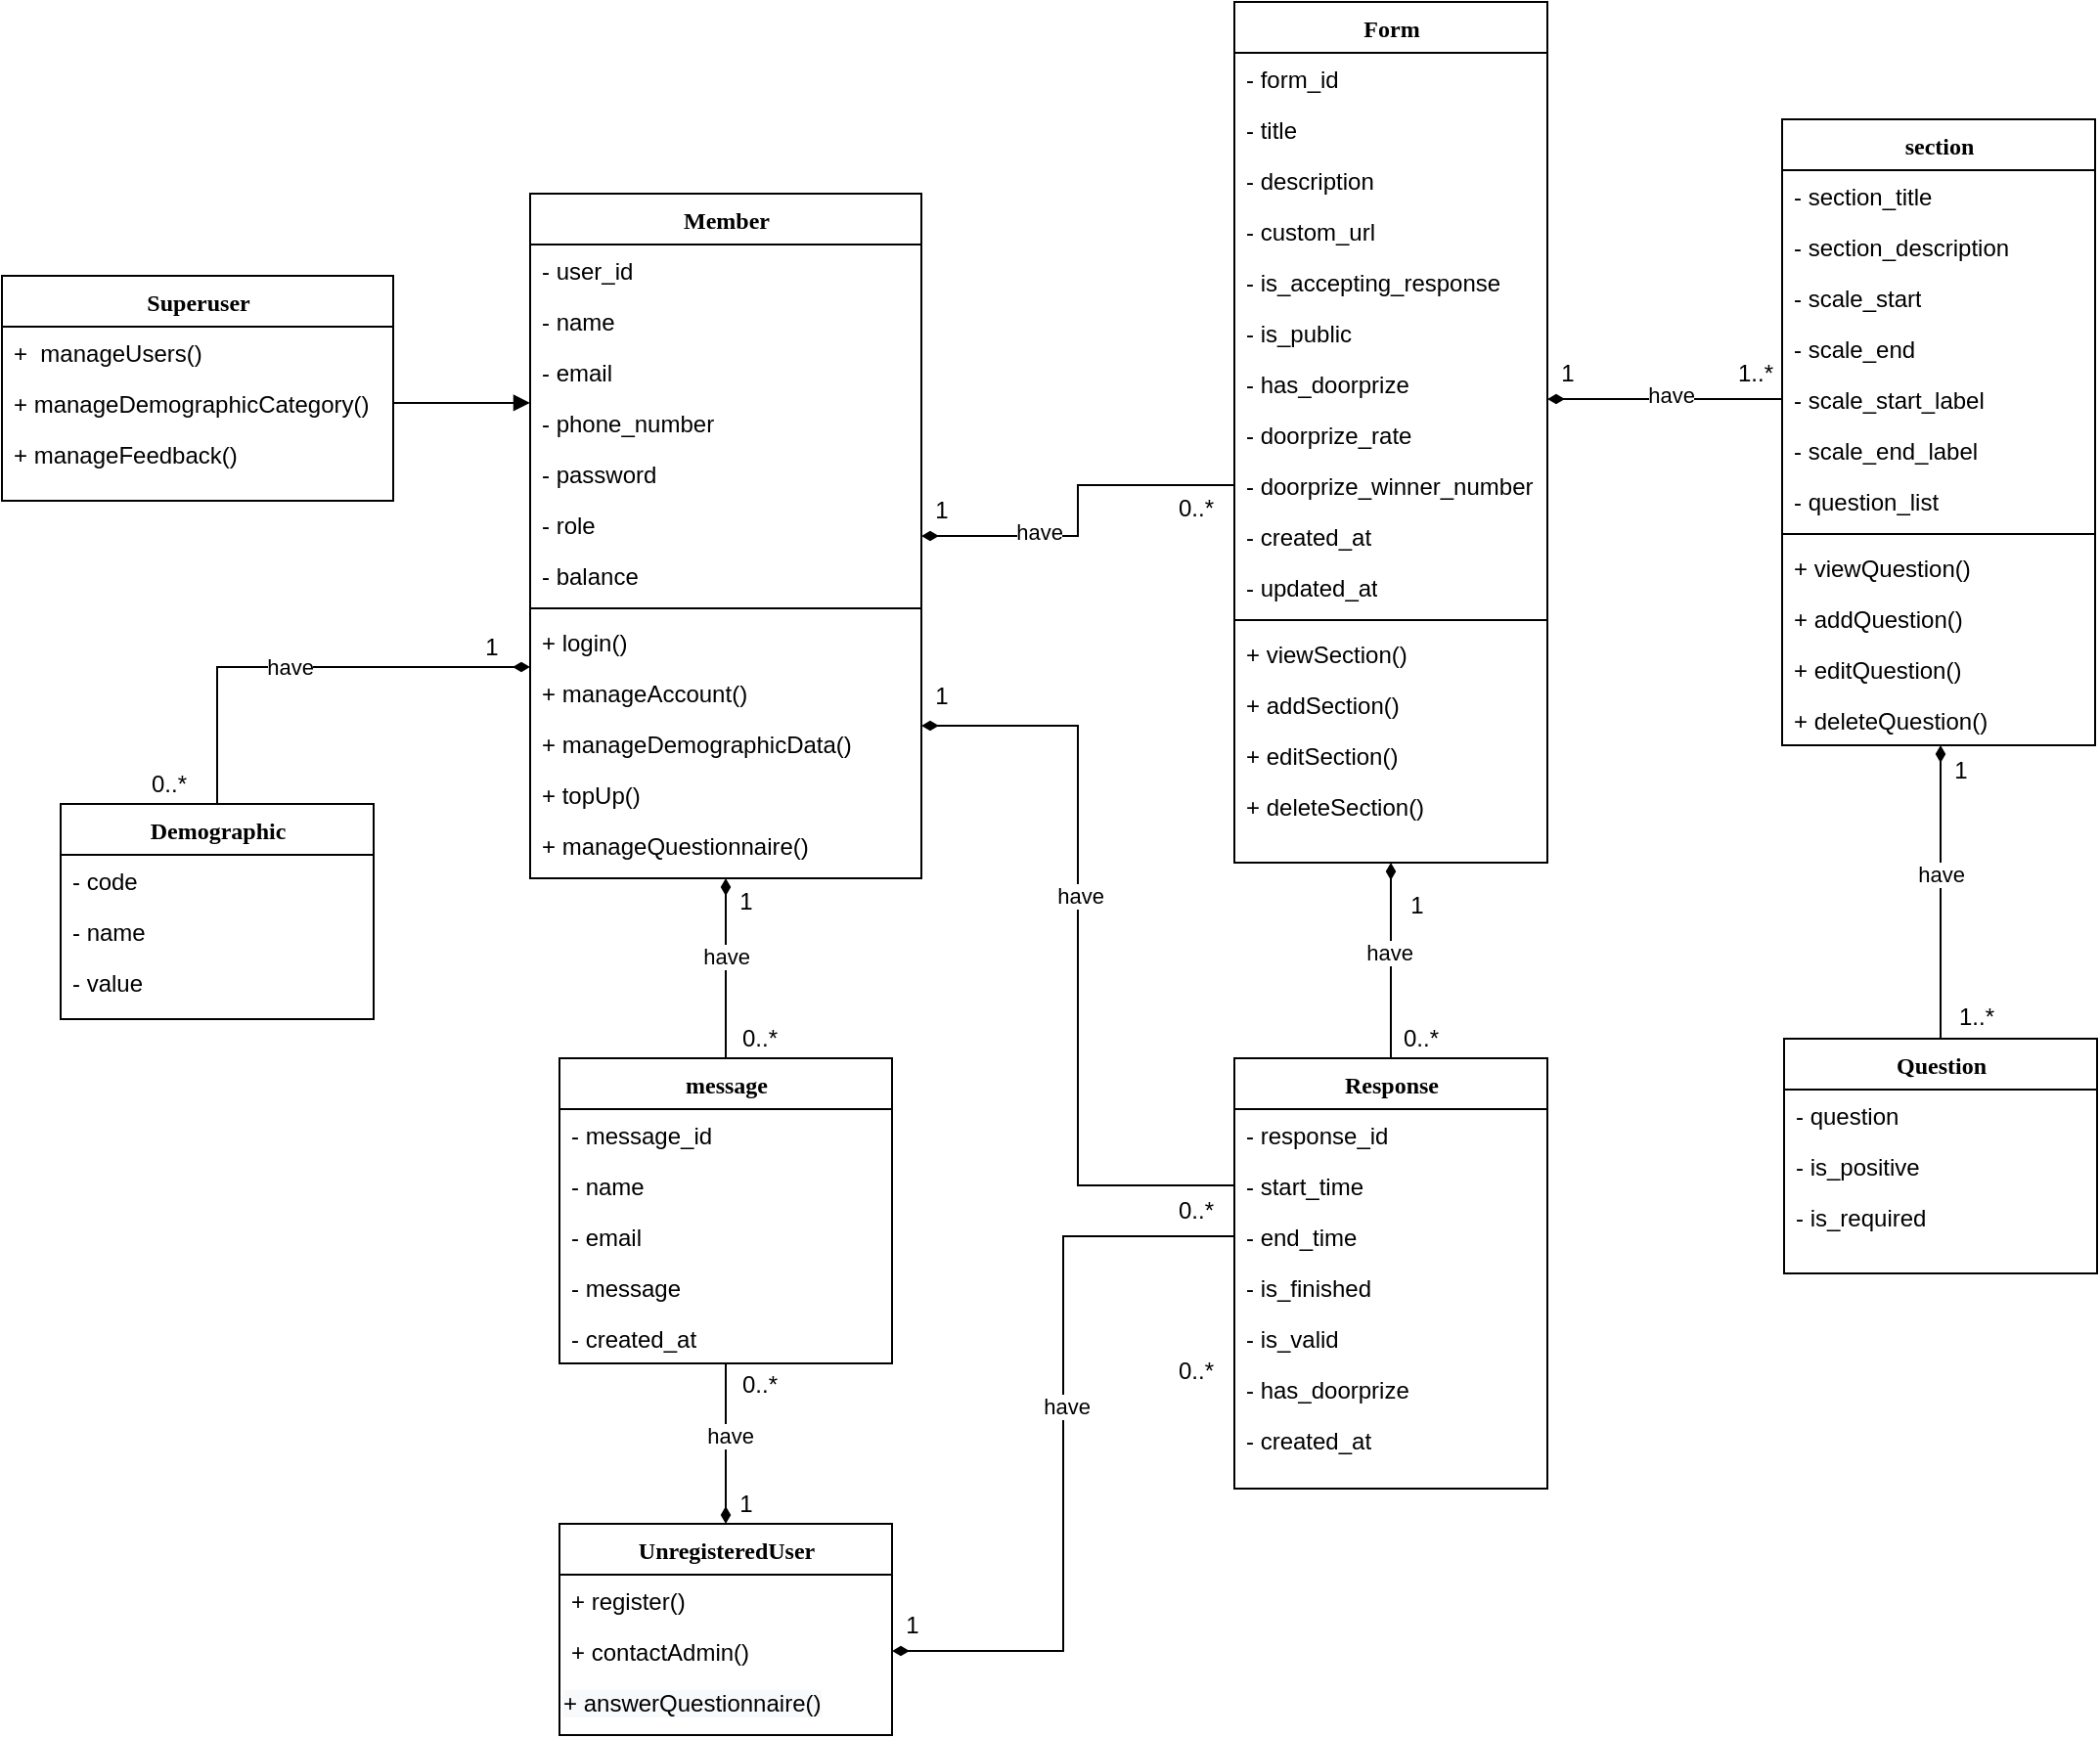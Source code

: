 <mxfile version="16.1.4" type="device"><diagram name="Page-1" id="9f46799a-70d6-7492-0946-bef42562c5a5"><mxGraphModel dx="1209" dy="554" grid="1" gridSize="10" guides="1" tooltips="1" connect="1" arrows="1" fold="1" page="1" pageScale="1" pageWidth="1100" pageHeight="850" background="none" math="0" shadow="0"><root><mxCell id="0"/><mxCell id="1" parent="0"/><mxCell id="xIRFD48wpzMM45E4SxRX-47" style="edgeStyle=elbowEdgeStyle;rounded=0;orthogonalLoop=1;jettySize=auto;html=1;entryX=0.5;entryY=0;entryDx=0;entryDy=0;endArrow=none;endFill=0;startArrow=diamondThin;startFill=1;" parent="1" source="78961159f06e98e8-30" target="78961159f06e98e8-69" edge="1"><mxGeometry relative="1" as="geometry"><Array as="points"><mxPoint x="280" y="400"/><mxPoint x="290" y="680"/></Array></mxGeometry></mxCell><mxCell id="xIRFD48wpzMM45E4SxRX-48" value="have" style="edgeLabel;html=1;align=center;verticalAlign=middle;resizable=0;points=[];" parent="xIRFD48wpzMM45E4SxRX-47" vertex="1" connectable="0"><mxGeometry x="-0.198" relative="1" as="geometry"><mxPoint x="-31" as="offset"/></mxGeometry></mxCell><mxCell id="xIRFD48wpzMM45E4SxRX-92" style="edgeStyle=elbowEdgeStyle;rounded=0;orthogonalLoop=1;jettySize=auto;html=1;entryX=0;entryY=0.5;entryDx=0;entryDy=0;endArrow=none;endFill=0;startArrow=diamondThin;startFill=1;" parent="1" source="78961159f06e98e8-30" target="xIRFD48wpzMM45E4SxRX-9" edge="1"><mxGeometry relative="1" as="geometry"/></mxCell><mxCell id="xIRFD48wpzMM45E4SxRX-93" value="have" style="edgeLabel;html=1;align=center;verticalAlign=middle;resizable=0;points=[];" parent="xIRFD48wpzMM45E4SxRX-92" vertex="1" connectable="0"><mxGeometry x="-0.083" y="5" relative="1" as="geometry"><mxPoint x="-15" y="3" as="offset"/></mxGeometry></mxCell><mxCell id="xIRFD48wpzMM45E4SxRX-129" style="edgeStyle=elbowEdgeStyle;rounded=0;orthogonalLoop=1;jettySize=auto;html=1;entryX=0.5;entryY=0;entryDx=0;entryDy=0;endArrow=none;endFill=0;startArrow=diamondThin;startFill=1;" parent="1" source="78961159f06e98e8-30" target="xIRFD48wpzMM45E4SxRX-118" edge="1"><mxGeometry relative="1" as="geometry"/></mxCell><mxCell id="xIRFD48wpzMM45E4SxRX-144" value="have" style="edgeLabel;html=1;align=center;verticalAlign=middle;resizable=0;points=[];" parent="xIRFD48wpzMM45E4SxRX-129" vertex="1" connectable="0"><mxGeometry x="-0.153" y="3" relative="1" as="geometry"><mxPoint x="-3" y="1" as="offset"/></mxGeometry></mxCell><mxCell id="xIRFD48wpzMM45E4SxRX-140" style="edgeStyle=elbowEdgeStyle;rounded=0;orthogonalLoop=1;jettySize=auto;html=1;endArrow=none;endFill=0;startArrow=diamondThin;startFill=1;" parent="1" source="78961159f06e98e8-30" edge="1"><mxGeometry relative="1" as="geometry"><mxPoint x="800" y="665.0" as="targetPoint"/><Array as="points"><mxPoint x="720" y="430"/></Array></mxGeometry></mxCell><mxCell id="xIRFD48wpzMM45E4SxRX-143" value="have" style="edgeLabel;html=1;align=center;verticalAlign=middle;resizable=0;points=[];" parent="xIRFD48wpzMM45E4SxRX-140" vertex="1" connectable="0"><mxGeometry x="-0.153" y="1" relative="1" as="geometry"><mxPoint y="-1" as="offset"/></mxGeometry></mxCell><mxCell id="78961159f06e98e8-30" value="Member" style="swimlane;html=1;fontStyle=1;align=center;verticalAlign=top;childLayout=stackLayout;horizontal=1;startSize=26;horizontalStack=0;resizeParent=1;resizeLast=0;collapsible=1;marginBottom=0;swimlaneFillColor=#ffffff;rounded=0;shadow=0;comic=0;labelBackgroundColor=none;strokeWidth=1;fillColor=none;fontFamily=Verdana;fontSize=12" parent="1" vertex="1"><mxGeometry x="440" y="158" width="200" height="350" as="geometry"/></mxCell><mxCell id="78961159f06e98e8-31" value="- user_id" style="text;html=1;strokeColor=none;fillColor=none;align=left;verticalAlign=top;spacingLeft=4;spacingRight=4;whiteSpace=wrap;overflow=hidden;rotatable=0;points=[[0,0.5],[1,0.5]];portConstraint=eastwest;" parent="78961159f06e98e8-30" vertex="1"><mxGeometry y="26" width="200" height="26" as="geometry"/></mxCell><mxCell id="78961159f06e98e8-32" value="- name" style="text;html=1;strokeColor=none;fillColor=none;align=left;verticalAlign=top;spacingLeft=4;spacingRight=4;whiteSpace=wrap;overflow=hidden;rotatable=0;points=[[0,0.5],[1,0.5]];portConstraint=eastwest;" parent="78961159f06e98e8-30" vertex="1"><mxGeometry y="52" width="200" height="26" as="geometry"/></mxCell><mxCell id="78961159f06e98e8-33" value="- email" style="text;html=1;strokeColor=none;fillColor=none;align=left;verticalAlign=top;spacingLeft=4;spacingRight=4;whiteSpace=wrap;overflow=hidden;rotatable=0;points=[[0,0.5],[1,0.5]];portConstraint=eastwest;" parent="78961159f06e98e8-30" vertex="1"><mxGeometry y="78" width="200" height="26" as="geometry"/></mxCell><mxCell id="78961159f06e98e8-34" value="- phone_number" style="text;html=1;strokeColor=none;fillColor=none;align=left;verticalAlign=top;spacingLeft=4;spacingRight=4;whiteSpace=wrap;overflow=hidden;rotatable=0;points=[[0,0.5],[1,0.5]];portConstraint=eastwest;" parent="78961159f06e98e8-30" vertex="1"><mxGeometry y="104" width="200" height="26" as="geometry"/></mxCell><mxCell id="78961159f06e98e8-36" value="- password" style="text;html=1;strokeColor=none;fillColor=none;align=left;verticalAlign=top;spacingLeft=4;spacingRight=4;whiteSpace=wrap;overflow=hidden;rotatable=0;points=[[0,0.5],[1,0.5]];portConstraint=eastwest;" parent="78961159f06e98e8-30" vertex="1"><mxGeometry y="130" width="200" height="26" as="geometry"/></mxCell><mxCell id="xIRFD48wpzMM45E4SxRX-1" value="- role" style="text;html=1;strokeColor=none;fillColor=none;align=left;verticalAlign=top;spacingLeft=4;spacingRight=4;whiteSpace=wrap;overflow=hidden;rotatable=0;points=[[0,0.5],[1,0.5]];portConstraint=eastwest;" parent="78961159f06e98e8-30" vertex="1"><mxGeometry y="156" width="200" height="26" as="geometry"/></mxCell><mxCell id="78961159f06e98e8-37" value="- balance" style="text;html=1;strokeColor=none;fillColor=none;align=left;verticalAlign=top;spacingLeft=4;spacingRight=4;whiteSpace=wrap;overflow=hidden;rotatable=0;points=[[0,0.5],[1,0.5]];portConstraint=eastwest;" parent="78961159f06e98e8-30" vertex="1"><mxGeometry y="182" width="200" height="26" as="geometry"/></mxCell><mxCell id="78961159f06e98e8-38" value="" style="line;html=1;strokeWidth=1;fillColor=none;align=left;verticalAlign=middle;spacingTop=-1;spacingLeft=3;spacingRight=3;rotatable=0;labelPosition=right;points=[];portConstraint=eastwest;" parent="78961159f06e98e8-30" vertex="1"><mxGeometry y="208" width="200" height="8" as="geometry"/></mxCell><mxCell id="xIRFD48wpzMM45E4SxRX-62" value="+ login()" style="text;html=1;strokeColor=none;fillColor=none;align=left;verticalAlign=top;spacingLeft=4;spacingRight=4;whiteSpace=wrap;overflow=hidden;rotatable=0;points=[[0,0.5],[1,0.5]];portConstraint=eastwest;" parent="78961159f06e98e8-30" vertex="1"><mxGeometry y="216" width="200" height="26" as="geometry"/></mxCell><mxCell id="xIRFD48wpzMM45E4SxRX-63" value="+ manageAccount()" style="text;html=1;strokeColor=none;fillColor=none;align=left;verticalAlign=top;spacingLeft=4;spacingRight=4;whiteSpace=wrap;overflow=hidden;rotatable=0;points=[[0,0.5],[1,0.5]];portConstraint=eastwest;" parent="78961159f06e98e8-30" vertex="1"><mxGeometry y="242" width="200" height="26" as="geometry"/></mxCell><mxCell id="xIRFD48wpzMM45E4SxRX-64" value="+ manageDemographicData()" style="text;html=1;strokeColor=none;fillColor=none;align=left;verticalAlign=top;spacingLeft=4;spacingRight=4;whiteSpace=wrap;overflow=hidden;rotatable=0;points=[[0,0.5],[1,0.5]];portConstraint=eastwest;" parent="78961159f06e98e8-30" vertex="1"><mxGeometry y="268" width="200" height="26" as="geometry"/></mxCell><mxCell id="78961159f06e98e8-39" value="+ topUp()" style="text;html=1;strokeColor=none;fillColor=none;align=left;verticalAlign=top;spacingLeft=4;spacingRight=4;whiteSpace=wrap;overflow=hidden;rotatable=0;points=[[0,0.5],[1,0.5]];portConstraint=eastwest;" parent="78961159f06e98e8-30" vertex="1"><mxGeometry y="294" width="200" height="26" as="geometry"/></mxCell><mxCell id="78961159f06e98e8-40" value="+ manageQuestionnaire()" style="text;html=1;strokeColor=none;fillColor=none;align=left;verticalAlign=top;spacingLeft=4;spacingRight=4;whiteSpace=wrap;overflow=hidden;rotatable=0;points=[[0,0.5],[1,0.5]];portConstraint=eastwest;" parent="78961159f06e98e8-30" vertex="1"><mxGeometry y="320" width="200" height="26" as="geometry"/></mxCell><mxCell id="xIRFD48wpzMM45E4SxRX-83" style="edgeStyle=elbowEdgeStyle;rounded=0;orthogonalLoop=1;jettySize=auto;html=1;entryX=0;entryY=0.5;entryDx=0;entryDy=0;endArrow=none;endFill=0;startArrow=diamondThin;startFill=1;" parent="1" source="78961159f06e98e8-43" target="xIRFD48wpzMM45E4SxRX-15" edge="1"><mxGeometry relative="1" as="geometry"><Array as="points"><mxPoint x="1010" y="263"/></Array></mxGeometry></mxCell><mxCell id="xIRFD48wpzMM45E4SxRX-96" value="have" style="edgeLabel;html=1;align=center;verticalAlign=middle;resizable=0;points=[];" parent="xIRFD48wpzMM45E4SxRX-83" vertex="1" connectable="0"><mxGeometry x="0.041" y="4" relative="1" as="geometry"><mxPoint y="2" as="offset"/></mxGeometry></mxCell><mxCell id="xIRFD48wpzMM45E4SxRX-84" style="edgeStyle=elbowEdgeStyle;rounded=0;orthogonalLoop=1;jettySize=auto;html=1;entryX=0.5;entryY=0;entryDx=0;entryDy=0;endArrow=none;endFill=0;startArrow=diamondThin;startFill=1;" parent="1" source="78961159f06e98e8-43" target="xIRFD48wpzMM45E4SxRX-18" edge="1"><mxGeometry relative="1" as="geometry"><Array as="points"><mxPoint x="880" y="555"/></Array></mxGeometry></mxCell><mxCell id="xIRFD48wpzMM45E4SxRX-110" value="have" style="edgeLabel;html=1;align=center;verticalAlign=middle;resizable=0;points=[];" parent="xIRFD48wpzMM45E4SxRX-84" vertex="1" connectable="0"><mxGeometry x="-0.254" y="-2" relative="1" as="geometry"><mxPoint x="1" y="8" as="offset"/></mxGeometry></mxCell><mxCell id="78961159f06e98e8-43" value="Form" style="swimlane;html=1;fontStyle=1;align=center;verticalAlign=top;childLayout=stackLayout;horizontal=1;startSize=26;horizontalStack=0;resizeParent=1;resizeLast=0;collapsible=1;marginBottom=0;swimlaneFillColor=#ffffff;rounded=0;shadow=0;comic=0;labelBackgroundColor=none;strokeWidth=1;fillColor=none;fontFamily=Verdana;fontSize=12" parent="1" vertex="1"><mxGeometry x="800" y="60" width="160" height="440" as="geometry"/></mxCell><mxCell id="78961159f06e98e8-44" value="- form_id" style="text;html=1;strokeColor=none;fillColor=none;align=left;verticalAlign=top;spacingLeft=4;spacingRight=4;whiteSpace=wrap;overflow=hidden;rotatable=0;points=[[0,0.5],[1,0.5]];portConstraint=eastwest;" parent="78961159f06e98e8-43" vertex="1"><mxGeometry y="26" width="160" height="26" as="geometry"/></mxCell><mxCell id="78961159f06e98e8-49" value="- title" style="text;html=1;strokeColor=none;fillColor=none;align=left;verticalAlign=top;spacingLeft=4;spacingRight=4;whiteSpace=wrap;overflow=hidden;rotatable=0;points=[[0,0.5],[1,0.5]];portConstraint=eastwest;" parent="78961159f06e98e8-43" vertex="1"><mxGeometry y="52" width="160" height="26" as="geometry"/></mxCell><mxCell id="78961159f06e98e8-50" value="- description" style="text;html=1;strokeColor=none;fillColor=none;align=left;verticalAlign=top;spacingLeft=4;spacingRight=4;whiteSpace=wrap;overflow=hidden;rotatable=0;points=[[0,0.5],[1,0.5]];portConstraint=eastwest;" parent="78961159f06e98e8-43" vertex="1"><mxGeometry y="78" width="160" height="26" as="geometry"/></mxCell><mxCell id="xIRFD48wpzMM45E4SxRX-3" value="- custom_url" style="text;html=1;strokeColor=none;fillColor=none;align=left;verticalAlign=top;spacingLeft=4;spacingRight=4;whiteSpace=wrap;overflow=hidden;rotatable=0;points=[[0,0.5],[1,0.5]];portConstraint=eastwest;" parent="78961159f06e98e8-43" vertex="1"><mxGeometry y="104" width="160" height="26" as="geometry"/></mxCell><mxCell id="xIRFD48wpzMM45E4SxRX-2" value="- is_accepting_response" style="text;html=1;strokeColor=none;fillColor=none;align=left;verticalAlign=top;spacingLeft=4;spacingRight=4;whiteSpace=wrap;overflow=hidden;rotatable=0;points=[[0,0.5],[1,0.5]];portConstraint=eastwest;" parent="78961159f06e98e8-43" vertex="1"><mxGeometry y="130" width="160" height="26" as="geometry"/></mxCell><mxCell id="xIRFD48wpzMM45E4SxRX-6" value="- is_public" style="text;html=1;strokeColor=none;fillColor=none;align=left;verticalAlign=top;spacingLeft=4;spacingRight=4;whiteSpace=wrap;overflow=hidden;rotatable=0;points=[[0,0.5],[1,0.5]];portConstraint=eastwest;" parent="78961159f06e98e8-43" vertex="1"><mxGeometry y="156" width="160" height="26" as="geometry"/></mxCell><mxCell id="xIRFD48wpzMM45E4SxRX-8" value="- has_doorprize" style="text;html=1;strokeColor=none;fillColor=none;align=left;verticalAlign=top;spacingLeft=4;spacingRight=4;whiteSpace=wrap;overflow=hidden;rotatable=0;points=[[0,0.5],[1,0.5]];portConstraint=eastwest;" parent="78961159f06e98e8-43" vertex="1"><mxGeometry y="182" width="160" height="26" as="geometry"/></mxCell><mxCell id="xIRFD48wpzMM45E4SxRX-11" value="- doorprize_rate" style="text;html=1;strokeColor=none;fillColor=none;align=left;verticalAlign=top;spacingLeft=4;spacingRight=4;whiteSpace=wrap;overflow=hidden;rotatable=0;points=[[0,0.5],[1,0.5]];portConstraint=eastwest;" parent="78961159f06e98e8-43" vertex="1"><mxGeometry y="208" width="160" height="26" as="geometry"/></mxCell><mxCell id="xIRFD48wpzMM45E4SxRX-9" value="- doorprize_winner_number" style="text;html=1;strokeColor=none;fillColor=none;align=left;verticalAlign=top;spacingLeft=4;spacingRight=4;whiteSpace=wrap;overflow=hidden;rotatable=0;points=[[0,0.5],[1,0.5]];portConstraint=eastwest;" parent="78961159f06e98e8-43" vertex="1"><mxGeometry y="234" width="160" height="26" as="geometry"/></mxCell><mxCell id="xIRFD48wpzMM45E4SxRX-10" value="- created_at" style="text;html=1;strokeColor=none;fillColor=none;align=left;verticalAlign=top;spacingLeft=4;spacingRight=4;whiteSpace=wrap;overflow=hidden;rotatable=0;points=[[0,0.5],[1,0.5]];portConstraint=eastwest;" parent="78961159f06e98e8-43" vertex="1"><mxGeometry y="260" width="160" height="26" as="geometry"/></mxCell><mxCell id="xIRFD48wpzMM45E4SxRX-12" value="- updated_at" style="text;html=1;strokeColor=none;fillColor=none;align=left;verticalAlign=top;spacingLeft=4;spacingRight=4;whiteSpace=wrap;overflow=hidden;rotatable=0;points=[[0,0.5],[1,0.5]];portConstraint=eastwest;" parent="78961159f06e98e8-43" vertex="1"><mxGeometry y="286" width="160" height="26" as="geometry"/></mxCell><mxCell id="78961159f06e98e8-51" value="" style="line;html=1;strokeWidth=1;fillColor=none;align=left;verticalAlign=middle;spacingTop=-1;spacingLeft=3;spacingRight=3;rotatable=0;labelPosition=right;points=[];portConstraint=eastwest;" parent="78961159f06e98e8-43" vertex="1"><mxGeometry y="312" width="160" height="8" as="geometry"/></mxCell><mxCell id="xIRFD48wpzMM45E4SxRX-49" value="+ viewSection()" style="text;html=1;strokeColor=none;fillColor=none;align=left;verticalAlign=top;spacingLeft=4;spacingRight=4;whiteSpace=wrap;overflow=hidden;rotatable=0;points=[[0,0.5],[1,0.5]];portConstraint=eastwest;" parent="78961159f06e98e8-43" vertex="1"><mxGeometry y="320" width="160" height="26" as="geometry"/></mxCell><mxCell id="xIRFD48wpzMM45E4SxRX-7" value="+ addSection()" style="text;html=1;strokeColor=none;fillColor=none;align=left;verticalAlign=top;spacingLeft=4;spacingRight=4;whiteSpace=wrap;overflow=hidden;rotatable=0;points=[[0,0.5],[1,0.5]];portConstraint=eastwest;" parent="78961159f06e98e8-43" vertex="1"><mxGeometry y="346" width="160" height="26" as="geometry"/></mxCell><mxCell id="78961159f06e98e8-52" value="+ editSection()" style="text;html=1;strokeColor=none;fillColor=none;align=left;verticalAlign=top;spacingLeft=4;spacingRight=4;whiteSpace=wrap;overflow=hidden;rotatable=0;points=[[0,0.5],[1,0.5]];portConstraint=eastwest;" parent="78961159f06e98e8-43" vertex="1"><mxGeometry y="372" width="160" height="26" as="geometry"/></mxCell><mxCell id="78961159f06e98e8-53" value="+ deleteSection()" style="text;html=1;strokeColor=none;fillColor=none;align=left;verticalAlign=top;spacingLeft=4;spacingRight=4;whiteSpace=wrap;overflow=hidden;rotatable=0;points=[[0,0.5],[1,0.5]];portConstraint=eastwest;" parent="78961159f06e98e8-43" vertex="1"><mxGeometry y="398" width="160" height="26" as="geometry"/></mxCell><mxCell id="78961159f06e98e8-69" value="Demographic" style="swimlane;html=1;fontStyle=1;align=center;verticalAlign=top;childLayout=stackLayout;horizontal=1;startSize=26;horizontalStack=0;resizeParent=1;resizeLast=0;collapsible=1;marginBottom=0;swimlaneFillColor=#ffffff;rounded=0;shadow=0;comic=0;labelBackgroundColor=none;strokeWidth=1;fillColor=none;fontFamily=Verdana;fontSize=12" parent="1" vertex="1"><mxGeometry x="200" y="470" width="160" height="110" as="geometry"/></mxCell><mxCell id="78961159f06e98e8-70" value="- code" style="text;html=1;strokeColor=none;fillColor=none;align=left;verticalAlign=top;spacingLeft=4;spacingRight=4;whiteSpace=wrap;overflow=hidden;rotatable=0;points=[[0,0.5],[1,0.5]];portConstraint=eastwest;" parent="78961159f06e98e8-69" vertex="1"><mxGeometry y="26" width="160" height="26" as="geometry"/></mxCell><mxCell id="78961159f06e98e8-71" value="- name" style="text;html=1;strokeColor=none;fillColor=none;align=left;verticalAlign=top;spacingLeft=4;spacingRight=4;whiteSpace=wrap;overflow=hidden;rotatable=0;points=[[0,0.5],[1,0.5]];portConstraint=eastwest;" parent="78961159f06e98e8-69" vertex="1"><mxGeometry y="52" width="160" height="26" as="geometry"/></mxCell><mxCell id="78961159f06e98e8-72" value="- value" style="text;html=1;strokeColor=none;fillColor=none;align=left;verticalAlign=top;spacingLeft=4;spacingRight=4;whiteSpace=wrap;overflow=hidden;rotatable=0;points=[[0,0.5],[1,0.5]];portConstraint=eastwest;" parent="78961159f06e98e8-69" vertex="1"><mxGeometry y="78" width="160" height="26" as="geometry"/></mxCell><mxCell id="78961159f06e98e8-82" value="Question" style="swimlane;html=1;fontStyle=1;align=center;verticalAlign=top;childLayout=stackLayout;horizontal=1;startSize=26;horizontalStack=0;resizeParent=1;resizeLast=0;collapsible=1;marginBottom=0;swimlaneFillColor=#ffffff;rounded=0;shadow=0;comic=0;labelBackgroundColor=none;strokeWidth=1;fillColor=none;fontFamily=Verdana;fontSize=12" parent="1" vertex="1"><mxGeometry x="1081" y="590" width="160" height="120" as="geometry"/></mxCell><mxCell id="78961159f06e98e8-83" value="- question" style="text;html=1;strokeColor=none;fillColor=none;align=left;verticalAlign=top;spacingLeft=4;spacingRight=4;whiteSpace=wrap;overflow=hidden;rotatable=0;points=[[0,0.5],[1,0.5]];portConstraint=eastwest;" parent="78961159f06e98e8-82" vertex="1"><mxGeometry y="26" width="160" height="26" as="geometry"/></mxCell><mxCell id="78961159f06e98e8-84" value="- is_positive" style="text;html=1;strokeColor=none;fillColor=none;align=left;verticalAlign=top;spacingLeft=4;spacingRight=4;whiteSpace=wrap;overflow=hidden;rotatable=0;points=[[0,0.5],[1,0.5]];portConstraint=eastwest;" parent="78961159f06e98e8-82" vertex="1"><mxGeometry y="52" width="160" height="26" as="geometry"/></mxCell><mxCell id="78961159f06e98e8-85" value="- is_required" style="text;html=1;strokeColor=none;fillColor=none;align=left;verticalAlign=top;spacingLeft=4;spacingRight=4;whiteSpace=wrap;overflow=hidden;rotatable=0;points=[[0,0.5],[1,0.5]];portConstraint=eastwest;" parent="78961159f06e98e8-82" vertex="1"><mxGeometry y="78" width="160" height="26" as="geometry"/></mxCell><mxCell id="xIRFD48wpzMM45E4SxRX-115" style="edgeStyle=elbowEdgeStyle;rounded=0;orthogonalLoop=1;jettySize=auto;html=1;entryX=0.5;entryY=0;entryDx=0;entryDy=0;endArrow=none;endFill=0;startArrow=diamondThin;startFill=1;" parent="1" source="78961159f06e98e8-108" target="78961159f06e98e8-82" edge="1"><mxGeometry relative="1" as="geometry"/></mxCell><mxCell id="xIRFD48wpzMM45E4SxRX-116" value="have" style="edgeLabel;html=1;align=center;verticalAlign=middle;resizable=0;points=[];" parent="xIRFD48wpzMM45E4SxRX-115" vertex="1" connectable="0"><mxGeometry x="-0.126" relative="1" as="geometry"><mxPoint as="offset"/></mxGeometry></mxCell><mxCell id="78961159f06e98e8-108" value="section" style="swimlane;html=1;fontStyle=1;align=center;verticalAlign=top;childLayout=stackLayout;horizontal=1;startSize=26;horizontalStack=0;resizeParent=1;resizeLast=0;collapsible=1;marginBottom=0;swimlaneFillColor=#ffffff;rounded=0;shadow=0;comic=0;labelBackgroundColor=none;strokeWidth=1;fillColor=none;fontFamily=Verdana;fontSize=12" parent="1" vertex="1"><mxGeometry x="1080" y="120.0" width="160" height="320" as="geometry"/></mxCell><mxCell id="78961159f06e98e8-109" value="- section_title" style="text;html=1;strokeColor=none;fillColor=none;align=left;verticalAlign=top;spacingLeft=4;spacingRight=4;whiteSpace=wrap;overflow=hidden;rotatable=0;points=[[0,0.5],[1,0.5]];portConstraint=eastwest;" parent="78961159f06e98e8-108" vertex="1"><mxGeometry y="26" width="160" height="26" as="geometry"/></mxCell><mxCell id="xIRFD48wpzMM45E4SxRX-13" value="- section_description" style="text;html=1;strokeColor=none;fillColor=none;align=left;verticalAlign=top;spacingLeft=4;spacingRight=4;whiteSpace=wrap;overflow=hidden;rotatable=0;points=[[0,0.5],[1,0.5]];portConstraint=eastwest;" parent="78961159f06e98e8-108" vertex="1"><mxGeometry y="52" width="160" height="26" as="geometry"/></mxCell><mxCell id="xIRFD48wpzMM45E4SxRX-14" value="- scale_start" style="text;html=1;strokeColor=none;fillColor=none;align=left;verticalAlign=top;spacingLeft=4;spacingRight=4;whiteSpace=wrap;overflow=hidden;rotatable=0;points=[[0,0.5],[1,0.5]];portConstraint=eastwest;" parent="78961159f06e98e8-108" vertex="1"><mxGeometry y="78" width="160" height="26" as="geometry"/></mxCell><mxCell id="xIRFD48wpzMM45E4SxRX-16" value="- scale_end" style="text;html=1;strokeColor=none;fillColor=none;align=left;verticalAlign=top;spacingLeft=4;spacingRight=4;whiteSpace=wrap;overflow=hidden;rotatable=0;points=[[0,0.5],[1,0.5]];portConstraint=eastwest;" parent="78961159f06e98e8-108" vertex="1"><mxGeometry y="104" width="160" height="26" as="geometry"/></mxCell><mxCell id="xIRFD48wpzMM45E4SxRX-15" value="- scale_start_label" style="text;html=1;strokeColor=none;fillColor=none;align=left;verticalAlign=top;spacingLeft=4;spacingRight=4;whiteSpace=wrap;overflow=hidden;rotatable=0;points=[[0,0.5],[1,0.5]];portConstraint=eastwest;" parent="78961159f06e98e8-108" vertex="1"><mxGeometry y="130" width="160" height="26" as="geometry"/></mxCell><mxCell id="xIRFD48wpzMM45E4SxRX-17" value="- scale_end_label" style="text;html=1;strokeColor=none;fillColor=none;align=left;verticalAlign=top;spacingLeft=4;spacingRight=4;whiteSpace=wrap;overflow=hidden;rotatable=0;points=[[0,0.5],[1,0.5]];portConstraint=eastwest;" parent="78961159f06e98e8-108" vertex="1"><mxGeometry y="156" width="160" height="26" as="geometry"/></mxCell><mxCell id="78961159f06e98e8-110" value="- question_list" style="text;html=1;strokeColor=none;fillColor=none;align=left;verticalAlign=top;spacingLeft=4;spacingRight=4;whiteSpace=wrap;overflow=hidden;rotatable=0;points=[[0,0.5],[1,0.5]];portConstraint=eastwest;" parent="78961159f06e98e8-108" vertex="1"><mxGeometry y="182" width="160" height="26" as="geometry"/></mxCell><mxCell id="78961159f06e98e8-116" value="" style="line;html=1;strokeWidth=1;fillColor=none;align=left;verticalAlign=middle;spacingTop=-1;spacingLeft=3;spacingRight=3;rotatable=0;labelPosition=right;points=[];portConstraint=eastwest;" parent="78961159f06e98e8-108" vertex="1"><mxGeometry y="208" width="160" height="8" as="geometry"/></mxCell><mxCell id="78961159f06e98e8-89" value="+ viewQuestion()" style="text;html=1;strokeColor=none;fillColor=none;align=left;verticalAlign=top;spacingLeft=4;spacingRight=4;whiteSpace=wrap;overflow=hidden;rotatable=0;points=[[0,0.5],[1,0.5]];portConstraint=eastwest;" parent="78961159f06e98e8-108" vertex="1"><mxGeometry y="216" width="160" height="26" as="geometry"/></mxCell><mxCell id="78961159f06e98e8-117" value="+ addQuestion()" style="text;html=1;strokeColor=none;fillColor=none;align=left;verticalAlign=top;spacingLeft=4;spacingRight=4;whiteSpace=wrap;overflow=hidden;rotatable=0;points=[[0,0.5],[1,0.5]];portConstraint=eastwest;" parent="78961159f06e98e8-108" vertex="1"><mxGeometry y="242" width="160" height="26" as="geometry"/></mxCell><mxCell id="78961159f06e98e8-120" value="+ editQuestion()" style="text;html=1;strokeColor=none;fillColor=none;align=left;verticalAlign=top;spacingLeft=4;spacingRight=4;whiteSpace=wrap;overflow=hidden;rotatable=0;points=[[0,0.5],[1,0.5]];portConstraint=eastwest;" parent="78961159f06e98e8-108" vertex="1"><mxGeometry y="268" width="160" height="26" as="geometry"/></mxCell><mxCell id="78961159f06e98e8-87" value="+ deleteQuestion()" style="text;html=1;strokeColor=none;fillColor=none;align=left;verticalAlign=top;spacingLeft=4;spacingRight=4;whiteSpace=wrap;overflow=hidden;rotatable=0;points=[[0,0.5],[1,0.5]];portConstraint=eastwest;" parent="78961159f06e98e8-108" vertex="1"><mxGeometry y="294" width="160" height="26" as="geometry"/></mxCell><mxCell id="xIRFD48wpzMM45E4SxRX-18" value="Response" style="swimlane;html=1;fontStyle=1;align=center;verticalAlign=top;childLayout=stackLayout;horizontal=1;startSize=26;horizontalStack=0;resizeParent=1;resizeLast=0;collapsible=1;marginBottom=0;swimlaneFillColor=#ffffff;rounded=0;shadow=0;comic=0;labelBackgroundColor=none;strokeWidth=1;fillColor=none;fontFamily=Verdana;fontSize=12" parent="1" vertex="1"><mxGeometry x="800" y="600" width="160" height="220" as="geometry"/></mxCell><mxCell id="xIRFD48wpzMM45E4SxRX-19" value="- response_id" style="text;html=1;strokeColor=none;fillColor=none;align=left;verticalAlign=top;spacingLeft=4;spacingRight=4;whiteSpace=wrap;overflow=hidden;rotatable=0;points=[[0,0.5],[1,0.5]];portConstraint=eastwest;" parent="xIRFD48wpzMM45E4SxRX-18" vertex="1"><mxGeometry y="26" width="160" height="26" as="geometry"/></mxCell><mxCell id="xIRFD48wpzMM45E4SxRX-22" value="- start_time" style="text;html=1;strokeColor=none;fillColor=none;align=left;verticalAlign=top;spacingLeft=4;spacingRight=4;whiteSpace=wrap;overflow=hidden;rotatable=0;points=[[0,0.5],[1,0.5]];portConstraint=eastwest;" parent="xIRFD48wpzMM45E4SxRX-18" vertex="1"><mxGeometry y="52" width="160" height="26" as="geometry"/></mxCell><mxCell id="xIRFD48wpzMM45E4SxRX-27" value="- end_time" style="text;html=1;strokeColor=none;fillColor=none;align=left;verticalAlign=top;spacingLeft=4;spacingRight=4;whiteSpace=wrap;overflow=hidden;rotatable=0;points=[[0,0.5],[1,0.5]];portConstraint=eastwest;" parent="xIRFD48wpzMM45E4SxRX-18" vertex="1"><mxGeometry y="78" width="160" height="26" as="geometry"/></mxCell><mxCell id="xIRFD48wpzMM45E4SxRX-28" value="- is_finished" style="text;html=1;strokeColor=none;fillColor=none;align=left;verticalAlign=top;spacingLeft=4;spacingRight=4;whiteSpace=wrap;overflow=hidden;rotatable=0;points=[[0,0.5],[1,0.5]];portConstraint=eastwest;" parent="xIRFD48wpzMM45E4SxRX-18" vertex="1"><mxGeometry y="104" width="160" height="26" as="geometry"/></mxCell><mxCell id="xIRFD48wpzMM45E4SxRX-30" value="- is_valid" style="text;html=1;strokeColor=none;fillColor=none;align=left;verticalAlign=top;spacingLeft=4;spacingRight=4;whiteSpace=wrap;overflow=hidden;rotatable=0;points=[[0,0.5],[1,0.5]];portConstraint=eastwest;" parent="xIRFD48wpzMM45E4SxRX-18" vertex="1"><mxGeometry y="130" width="160" height="26" as="geometry"/></mxCell><mxCell id="xIRFD48wpzMM45E4SxRX-31" value="- has_doorprize" style="text;html=1;strokeColor=none;fillColor=none;align=left;verticalAlign=top;spacingLeft=4;spacingRight=4;whiteSpace=wrap;overflow=hidden;rotatable=0;points=[[0,0.5],[1,0.5]];portConstraint=eastwest;" parent="xIRFD48wpzMM45E4SxRX-18" vertex="1"><mxGeometry y="156" width="160" height="26" as="geometry"/></mxCell><mxCell id="xIRFD48wpzMM45E4SxRX-29" value="- created_at" style="text;html=1;strokeColor=none;fillColor=none;align=left;verticalAlign=top;spacingLeft=4;spacingRight=4;whiteSpace=wrap;overflow=hidden;rotatable=0;points=[[0,0.5],[1,0.5]];portConstraint=eastwest;" parent="xIRFD48wpzMM45E4SxRX-18" vertex="1"><mxGeometry y="182" width="160" height="26" as="geometry"/></mxCell><mxCell id="xIRFD48wpzMM45E4SxRX-50" value="UnregisteredUser" style="swimlane;html=1;fontStyle=1;align=center;verticalAlign=top;childLayout=stackLayout;horizontal=1;startSize=26;horizontalStack=0;resizeParent=1;resizeLast=0;collapsible=1;marginBottom=0;swimlaneFillColor=#ffffff;rounded=0;shadow=0;comic=0;labelBackgroundColor=none;strokeWidth=1;fillColor=none;fontFamily=Verdana;fontSize=12" parent="1" vertex="1"><mxGeometry x="455" y="838" width="170" height="108" as="geometry"/></mxCell><mxCell id="xIRFD48wpzMM45E4SxRX-59" value="+ register()" style="text;html=1;strokeColor=none;fillColor=none;align=left;verticalAlign=top;spacingLeft=4;spacingRight=4;whiteSpace=wrap;overflow=hidden;rotatable=0;points=[[0,0.5],[1,0.5]];portConstraint=eastwest;" parent="xIRFD48wpzMM45E4SxRX-50" vertex="1"><mxGeometry y="26" width="170" height="26" as="geometry"/></mxCell><mxCell id="xIRFD48wpzMM45E4SxRX-60" value="+ contactAdmin()" style="text;html=1;strokeColor=none;fillColor=none;align=left;verticalAlign=top;spacingLeft=4;spacingRight=4;whiteSpace=wrap;overflow=hidden;rotatable=0;points=[[0,0.5],[1,0.5]];portConstraint=eastwest;" parent="xIRFD48wpzMM45E4SxRX-50" vertex="1"><mxGeometry y="52" width="170" height="26" as="geometry"/></mxCell><mxCell id="xIRFD48wpzMM45E4SxRX-99" value="&lt;span style=&quot;color: rgb(0, 0, 0); font-family: helvetica; font-size: 12px; font-style: normal; font-weight: 400; letter-spacing: normal; text-align: left; text-indent: 0px; text-transform: none; word-spacing: 0px; background-color: rgb(248, 249, 250); display: inline; float: none;&quot;&gt;+ answerQuestionnaire()&lt;/span&gt;" style="text;whiteSpace=wrap;html=1;" parent="xIRFD48wpzMM45E4SxRX-50" vertex="1"><mxGeometry y="78" width="170" height="30" as="geometry"/></mxCell><mxCell id="xIRFD48wpzMM45E4SxRX-66" value="Superuser" style="swimlane;html=1;fontStyle=1;align=center;verticalAlign=top;childLayout=stackLayout;horizontal=1;startSize=26;horizontalStack=0;resizeParent=1;resizeLast=0;collapsible=1;marginBottom=0;swimlaneFillColor=#ffffff;rounded=0;shadow=0;comic=0;labelBackgroundColor=none;strokeWidth=1;fillColor=none;fontFamily=Verdana;fontSize=12" parent="1" vertex="1"><mxGeometry x="170" y="200" width="200" height="115" as="geometry"/></mxCell><mxCell id="xIRFD48wpzMM45E4SxRX-75" value="+&amp;nbsp; manageUsers()" style="text;html=1;strokeColor=none;fillColor=none;align=left;verticalAlign=top;spacingLeft=4;spacingRight=4;whiteSpace=wrap;overflow=hidden;rotatable=0;points=[[0,0.5],[1,0.5]];portConstraint=eastwest;" parent="xIRFD48wpzMM45E4SxRX-66" vertex="1"><mxGeometry y="26" width="200" height="26" as="geometry"/></mxCell><mxCell id="xIRFD48wpzMM45E4SxRX-76" value="+ manageDemographicCategory()" style="text;html=1;strokeColor=none;fillColor=none;align=left;verticalAlign=top;spacingLeft=4;spacingRight=4;whiteSpace=wrap;overflow=hidden;rotatable=0;points=[[0,0.5],[1,0.5]];portConstraint=eastwest;" parent="xIRFD48wpzMM45E4SxRX-66" vertex="1"><mxGeometry y="52" width="200" height="26" as="geometry"/></mxCell><mxCell id="xIRFD48wpzMM45E4SxRX-77" value="+ manageFeedback()" style="text;html=1;strokeColor=none;fillColor=none;align=left;verticalAlign=top;spacingLeft=4;spacingRight=4;whiteSpace=wrap;overflow=hidden;rotatable=0;points=[[0,0.5],[1,0.5]];portConstraint=eastwest;" parent="xIRFD48wpzMM45E4SxRX-66" vertex="1"><mxGeometry y="78" width="200" height="26" as="geometry"/></mxCell><mxCell id="xIRFD48wpzMM45E4SxRX-105" value="0..*" style="text;html=1;align=center;verticalAlign=middle;resizable=0;points=[];autosize=1;strokeColor=none;fillColor=none;" parent="1" vertex="1"><mxGeometry x="765" y="309" width="30" height="20" as="geometry"/></mxCell><mxCell id="xIRFD48wpzMM45E4SxRX-106" value="1" style="text;html=1;align=center;verticalAlign=middle;resizable=0;points=[];autosize=1;strokeColor=none;fillColor=none;" parent="1" vertex="1"><mxGeometry x="640" y="310" width="20" height="20" as="geometry"/></mxCell><mxCell id="xIRFD48wpzMM45E4SxRX-107" value="1" style="text;html=1;align=center;verticalAlign=middle;resizable=0;points=[];autosize=1;strokeColor=none;fillColor=none;" parent="1" vertex="1"><mxGeometry x="410" y="380" width="20" height="20" as="geometry"/></mxCell><mxCell id="xIRFD48wpzMM45E4SxRX-108" value="0..*" style="text;html=1;align=center;verticalAlign=middle;resizable=0;points=[];autosize=1;strokeColor=none;fillColor=none;" parent="1" vertex="1"><mxGeometry x="240" y="450" width="30" height="20" as="geometry"/></mxCell><mxCell id="xIRFD48wpzMM45E4SxRX-109" value="0..*" style="text;html=1;align=center;verticalAlign=middle;resizable=0;points=[];autosize=1;strokeColor=none;fillColor=none;" parent="1" vertex="1"><mxGeometry x="880" y="580" width="30" height="20" as="geometry"/></mxCell><mxCell id="xIRFD48wpzMM45E4SxRX-111" value="1" style="text;html=1;align=center;verticalAlign=middle;resizable=0;points=[];autosize=1;strokeColor=none;fillColor=none;" parent="1" vertex="1"><mxGeometry x="883" y="512" width="20" height="20" as="geometry"/></mxCell><mxCell id="xIRFD48wpzMM45E4SxRX-112" value="1" style="text;html=1;align=center;verticalAlign=middle;resizable=0;points=[];autosize=1;strokeColor=none;fillColor=none;" parent="1" vertex="1"><mxGeometry x="960" y="240" width="20" height="20" as="geometry"/></mxCell><mxCell id="xIRFD48wpzMM45E4SxRX-113" value="1..*" style="text;html=1;align=center;verticalAlign=middle;resizable=0;points=[];autosize=1;strokeColor=none;fillColor=none;" parent="1" vertex="1"><mxGeometry x="1051" y="240" width="30" height="20" as="geometry"/></mxCell><mxCell id="xIRFD48wpzMM45E4SxRX-114" value="1..*" style="text;html=1;align=center;verticalAlign=middle;resizable=0;points=[];autosize=1;strokeColor=none;fillColor=none;" parent="1" vertex="1"><mxGeometry x="1164" y="569" width="30" height="20" as="geometry"/></mxCell><mxCell id="xIRFD48wpzMM45E4SxRX-117" value="1" style="text;html=1;align=center;verticalAlign=middle;resizable=0;points=[];autosize=1;strokeColor=none;fillColor=none;" parent="1" vertex="1"><mxGeometry x="1161" y="443" width="20" height="20" as="geometry"/></mxCell><mxCell id="xIRFD48wpzMM45E4SxRX-131" style="edgeStyle=elbowEdgeStyle;rounded=0;orthogonalLoop=1;jettySize=auto;html=1;entryX=0.5;entryY=0;entryDx=0;entryDy=0;endArrow=diamondThin;endFill=1;" parent="1" source="xIRFD48wpzMM45E4SxRX-118" target="xIRFD48wpzMM45E4SxRX-50" edge="1"><mxGeometry relative="1" as="geometry"/></mxCell><mxCell id="xIRFD48wpzMM45E4SxRX-133" value="have" style="edgeLabel;html=1;align=center;verticalAlign=middle;resizable=0;points=[];" parent="xIRFD48wpzMM45E4SxRX-131" vertex="1" connectable="0"><mxGeometry x="-0.109" y="1" relative="1" as="geometry"><mxPoint x="1" as="offset"/></mxGeometry></mxCell><mxCell id="xIRFD48wpzMM45E4SxRX-118" value="message" style="swimlane;html=1;fontStyle=1;align=center;verticalAlign=top;childLayout=stackLayout;horizontal=1;startSize=26;horizontalStack=0;resizeParent=1;resizeLast=0;collapsible=1;marginBottom=0;swimlaneFillColor=#ffffff;rounded=0;shadow=0;comic=0;labelBackgroundColor=none;strokeWidth=1;fillColor=none;fontFamily=Verdana;fontSize=12" parent="1" vertex="1"><mxGeometry x="455" y="600" width="170" height="156" as="geometry"/></mxCell><mxCell id="xIRFD48wpzMM45E4SxRX-126" value="- message_id" style="text;html=1;strokeColor=none;fillColor=none;align=left;verticalAlign=top;spacingLeft=4;spacingRight=4;whiteSpace=wrap;overflow=hidden;rotatable=0;points=[[0,0.5],[1,0.5]];portConstraint=eastwest;" parent="xIRFD48wpzMM45E4SxRX-118" vertex="1"><mxGeometry y="26" width="170" height="26" as="geometry"/></mxCell><mxCell id="xIRFD48wpzMM45E4SxRX-124" value="- name" style="text;html=1;strokeColor=none;fillColor=none;align=left;verticalAlign=top;spacingLeft=4;spacingRight=4;whiteSpace=wrap;overflow=hidden;rotatable=0;points=[[0,0.5],[1,0.5]];portConstraint=eastwest;" parent="xIRFD48wpzMM45E4SxRX-118" vertex="1"><mxGeometry y="52" width="170" height="26" as="geometry"/></mxCell><mxCell id="xIRFD48wpzMM45E4SxRX-125" value="- email" style="text;html=1;strokeColor=none;fillColor=none;align=left;verticalAlign=top;spacingLeft=4;spacingRight=4;whiteSpace=wrap;overflow=hidden;rotatable=0;points=[[0,0.5],[1,0.5]];portConstraint=eastwest;" parent="xIRFD48wpzMM45E4SxRX-118" vertex="1"><mxGeometry y="78" width="170" height="26" as="geometry"/></mxCell><mxCell id="xIRFD48wpzMM45E4SxRX-122" value="- message" style="text;html=1;strokeColor=none;fillColor=none;align=left;verticalAlign=top;spacingLeft=4;spacingRight=4;whiteSpace=wrap;overflow=hidden;rotatable=0;points=[[0,0.5],[1,0.5]];portConstraint=eastwest;" parent="xIRFD48wpzMM45E4SxRX-118" vertex="1"><mxGeometry y="104" width="170" height="26" as="geometry"/></mxCell><mxCell id="xIRFD48wpzMM45E4SxRX-132" value="- created_at" style="text;html=1;strokeColor=none;fillColor=none;align=left;verticalAlign=top;spacingLeft=4;spacingRight=4;whiteSpace=wrap;overflow=hidden;rotatable=0;points=[[0,0.5],[1,0.5]];portConstraint=eastwest;" parent="xIRFD48wpzMM45E4SxRX-118" vertex="1"><mxGeometry y="130" width="170" height="26" as="geometry"/></mxCell><mxCell id="xIRFD48wpzMM45E4SxRX-128" style="edgeStyle=elbowEdgeStyle;rounded=0;orthogonalLoop=1;jettySize=auto;html=1;entryX=0;entryY=0.115;entryDx=0;entryDy=0;entryPerimeter=0;endArrow=block;endFill=1;" parent="1" source="xIRFD48wpzMM45E4SxRX-76" target="78961159f06e98e8-34" edge="1"><mxGeometry relative="1" as="geometry"/></mxCell><mxCell id="xIRFD48wpzMM45E4SxRX-134" value="1" style="text;html=1;align=center;verticalAlign=middle;resizable=0;points=[];autosize=1;strokeColor=none;fillColor=none;" parent="1" vertex="1"><mxGeometry x="540" y="818" width="20" height="20" as="geometry"/></mxCell><mxCell id="xIRFD48wpzMM45E4SxRX-135" value="1" style="text;html=1;align=center;verticalAlign=middle;resizable=0;points=[];autosize=1;strokeColor=none;fillColor=none;" parent="1" vertex="1"><mxGeometry x="540" y="510" width="20" height="20" as="geometry"/></mxCell><mxCell id="xIRFD48wpzMM45E4SxRX-137" value="0..*" style="text;html=1;align=center;verticalAlign=middle;resizable=0;points=[];autosize=1;strokeColor=none;fillColor=none;" parent="1" vertex="1"><mxGeometry x="542" y="757" width="30" height="20" as="geometry"/></mxCell><mxCell id="xIRFD48wpzMM45E4SxRX-138" value="0..*" style="text;html=1;align=center;verticalAlign=middle;resizable=0;points=[];autosize=1;strokeColor=none;fillColor=none;" parent="1" vertex="1"><mxGeometry x="542" y="580" width="30" height="20" as="geometry"/></mxCell><mxCell id="xIRFD48wpzMM45E4SxRX-141" value="1" style="text;html=1;align=center;verticalAlign=middle;resizable=0;points=[];autosize=1;strokeColor=none;fillColor=none;" parent="1" vertex="1"><mxGeometry x="640" y="405" width="20" height="20" as="geometry"/></mxCell><mxCell id="xIRFD48wpzMM45E4SxRX-142" value="0..*" style="text;html=1;align=center;verticalAlign=middle;resizable=0;points=[];autosize=1;strokeColor=none;fillColor=none;" parent="1" vertex="1"><mxGeometry x="765" y="668" width="30" height="20" as="geometry"/></mxCell><mxCell id="xIRFD48wpzMM45E4SxRX-145" style="edgeStyle=elbowEdgeStyle;rounded=0;orthogonalLoop=1;jettySize=auto;html=1;entryX=0;entryY=0.5;entryDx=0;entryDy=0;endArrow=none;endFill=0;startArrow=diamondThin;startFill=1;" parent="1" source="xIRFD48wpzMM45E4SxRX-60" target="xIRFD48wpzMM45E4SxRX-27" edge="1"><mxGeometry relative="1" as="geometry"/></mxCell><mxCell id="xIRFD48wpzMM45E4SxRX-148" value="have" style="edgeLabel;html=1;align=center;verticalAlign=middle;resizable=0;points=[];" parent="xIRFD48wpzMM45E4SxRX-145" vertex="1" connectable="0"><mxGeometry x="0.092" y="-2" relative="1" as="geometry"><mxPoint x="-1" y="-1" as="offset"/></mxGeometry></mxCell><mxCell id="xIRFD48wpzMM45E4SxRX-146" value="0..*" style="text;html=1;align=center;verticalAlign=middle;resizable=0;points=[];autosize=1;strokeColor=none;fillColor=none;" parent="1" vertex="1"><mxGeometry x="765" y="750" width="30" height="20" as="geometry"/></mxCell><mxCell id="xIRFD48wpzMM45E4SxRX-147" value="1" style="text;html=1;align=center;verticalAlign=middle;resizable=0;points=[];autosize=1;strokeColor=none;fillColor=none;" parent="1" vertex="1"><mxGeometry x="625" y="880" width="20" height="20" as="geometry"/></mxCell></root></mxGraphModel></diagram></mxfile>